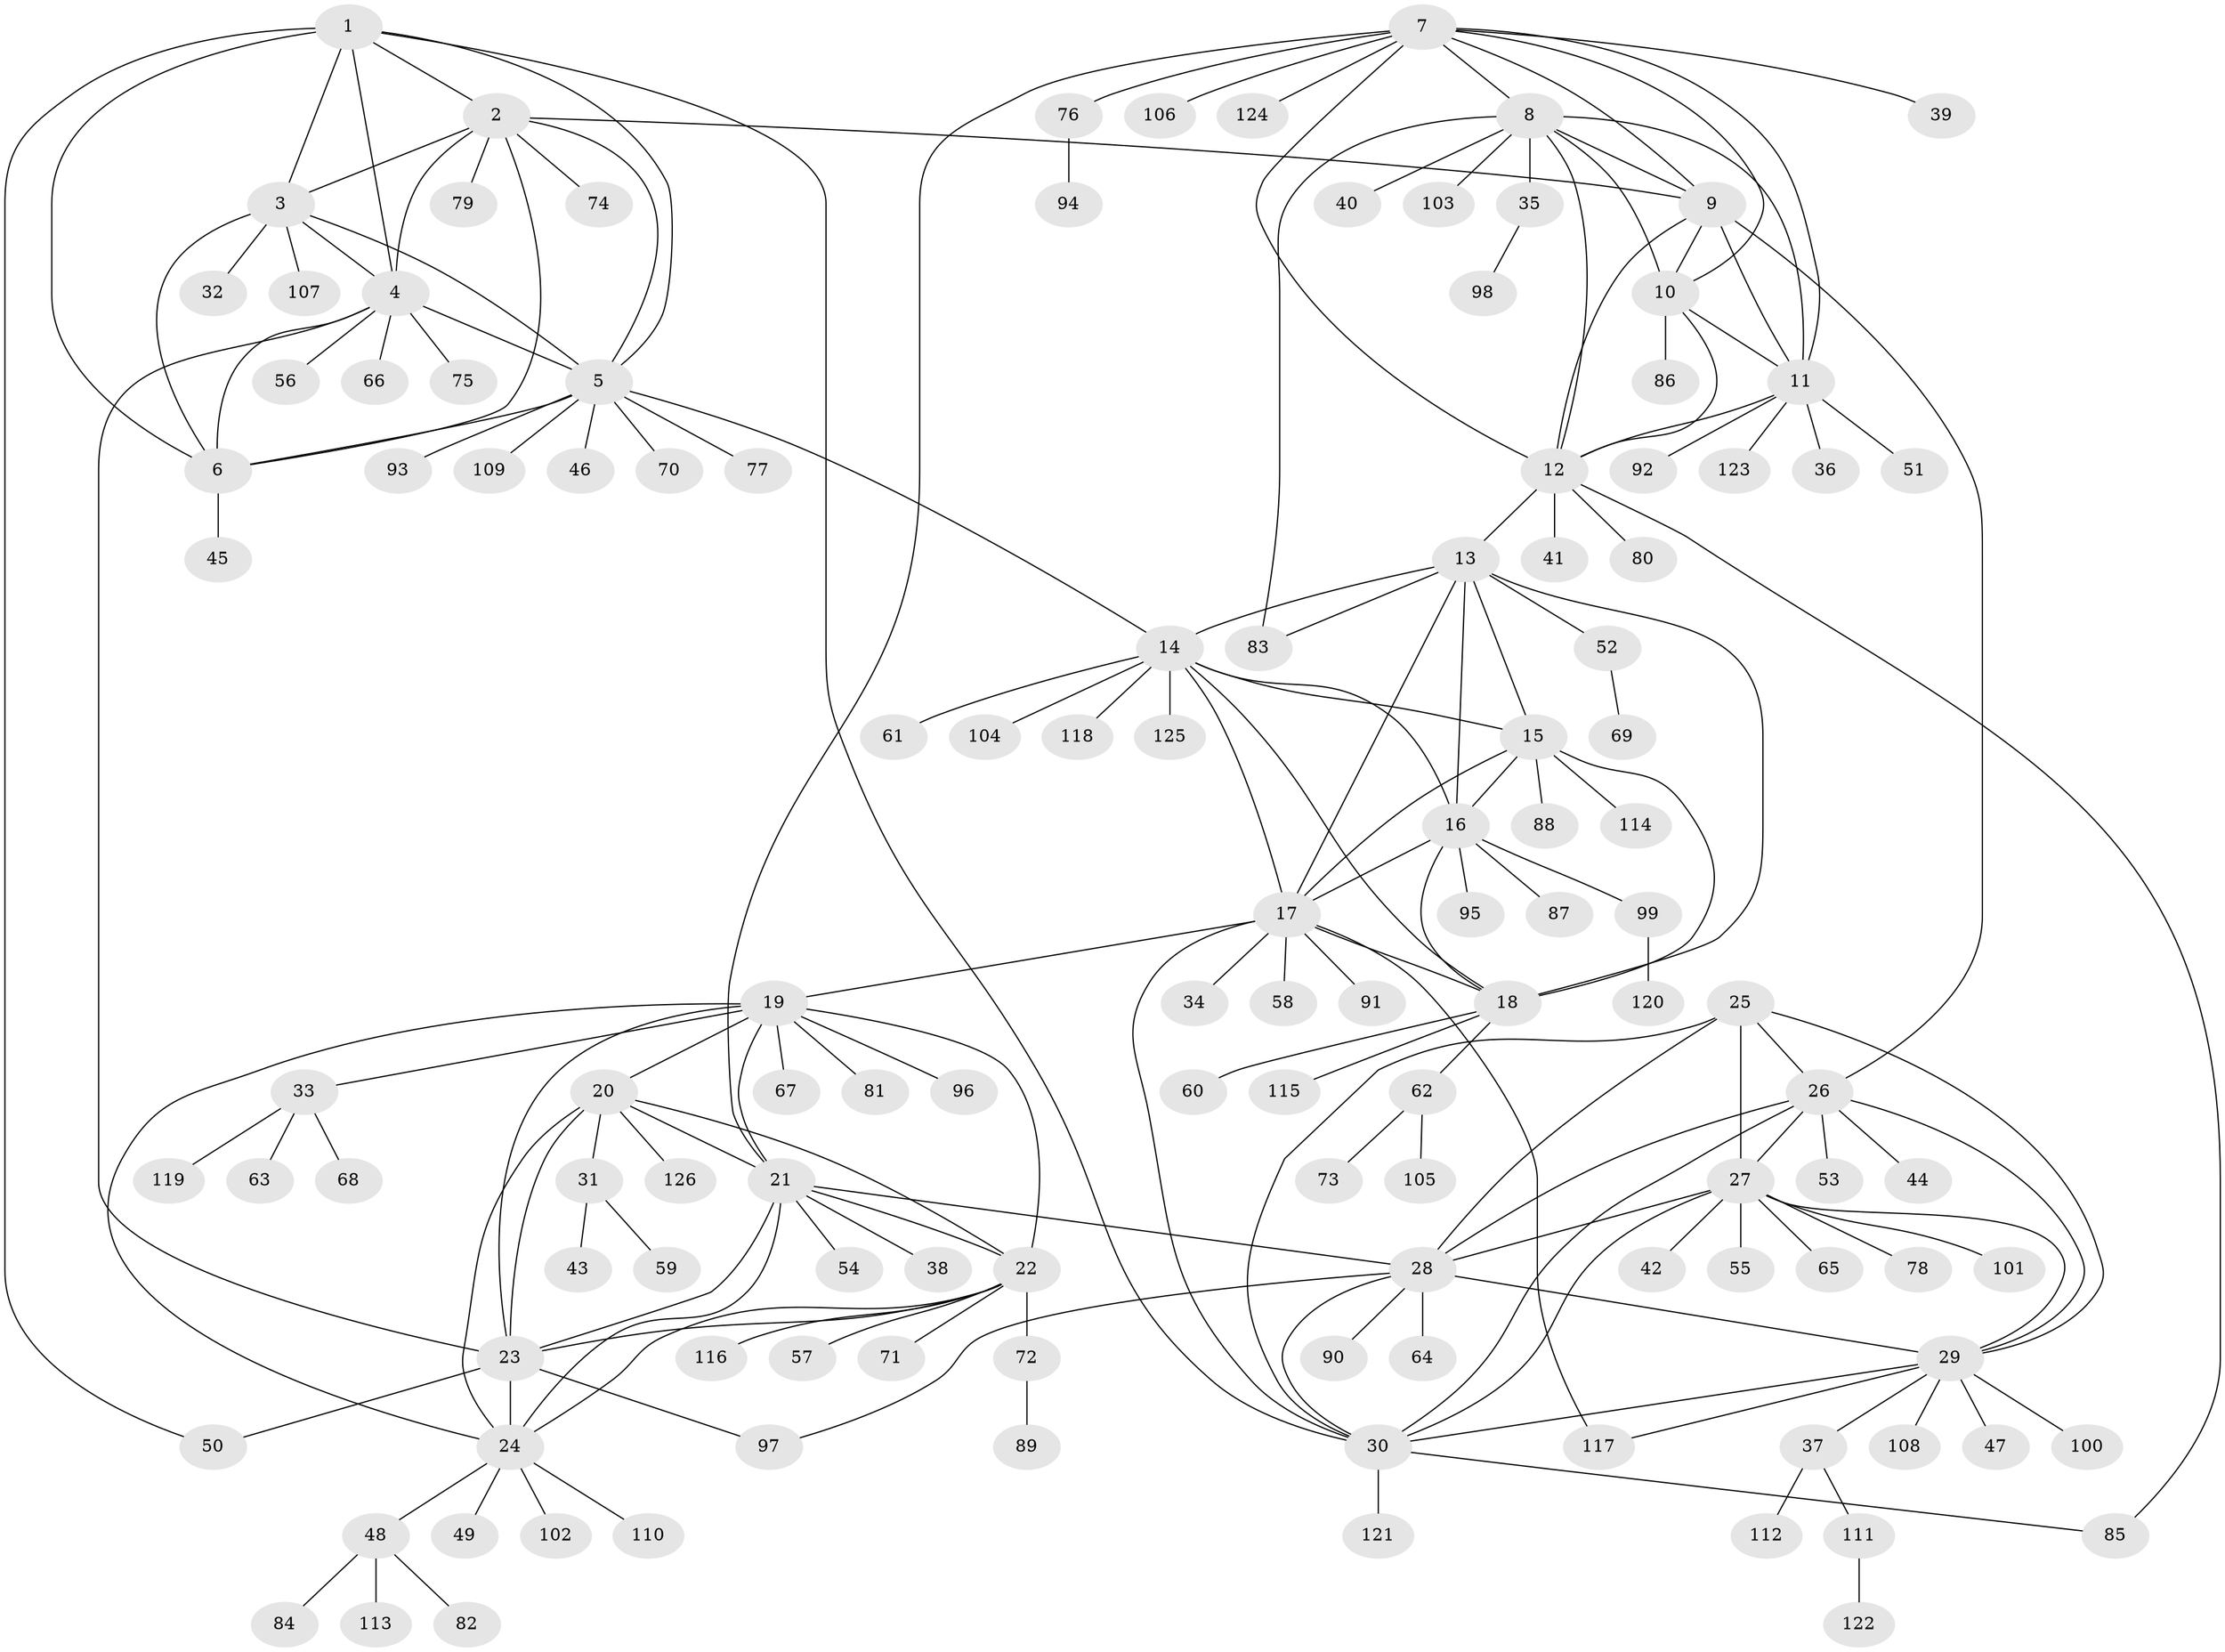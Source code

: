 // coarse degree distribution, {5: 0.06451612903225806, 7: 0.11290322580645161, 6: 0.11290322580645161, 1: 0.5645161290322581, 9: 0.03225806451612903, 4: 0.016129032258064516, 2: 0.04838709677419355, 10: 0.016129032258064516, 8: 0.03225806451612903}
// Generated by graph-tools (version 1.1) at 2025/37/03/04/25 23:37:41]
// undirected, 126 vertices, 186 edges
graph export_dot {
  node [color=gray90,style=filled];
  1;
  2;
  3;
  4;
  5;
  6;
  7;
  8;
  9;
  10;
  11;
  12;
  13;
  14;
  15;
  16;
  17;
  18;
  19;
  20;
  21;
  22;
  23;
  24;
  25;
  26;
  27;
  28;
  29;
  30;
  31;
  32;
  33;
  34;
  35;
  36;
  37;
  38;
  39;
  40;
  41;
  42;
  43;
  44;
  45;
  46;
  47;
  48;
  49;
  50;
  51;
  52;
  53;
  54;
  55;
  56;
  57;
  58;
  59;
  60;
  61;
  62;
  63;
  64;
  65;
  66;
  67;
  68;
  69;
  70;
  71;
  72;
  73;
  74;
  75;
  76;
  77;
  78;
  79;
  80;
  81;
  82;
  83;
  84;
  85;
  86;
  87;
  88;
  89;
  90;
  91;
  92;
  93;
  94;
  95;
  96;
  97;
  98;
  99;
  100;
  101;
  102;
  103;
  104;
  105;
  106;
  107;
  108;
  109;
  110;
  111;
  112;
  113;
  114;
  115;
  116;
  117;
  118;
  119;
  120;
  121;
  122;
  123;
  124;
  125;
  126;
  1 -- 2;
  1 -- 3;
  1 -- 4;
  1 -- 5;
  1 -- 6;
  1 -- 30;
  1 -- 50;
  2 -- 3;
  2 -- 4;
  2 -- 5;
  2 -- 6;
  2 -- 9;
  2 -- 74;
  2 -- 79;
  3 -- 4;
  3 -- 5;
  3 -- 6;
  3 -- 32;
  3 -- 107;
  4 -- 5;
  4 -- 6;
  4 -- 23;
  4 -- 56;
  4 -- 66;
  4 -- 75;
  5 -- 6;
  5 -- 14;
  5 -- 46;
  5 -- 70;
  5 -- 77;
  5 -- 93;
  5 -- 109;
  6 -- 45;
  7 -- 8;
  7 -- 9;
  7 -- 10;
  7 -- 11;
  7 -- 12;
  7 -- 21;
  7 -- 39;
  7 -- 76;
  7 -- 106;
  7 -- 124;
  8 -- 9;
  8 -- 10;
  8 -- 11;
  8 -- 12;
  8 -- 35;
  8 -- 40;
  8 -- 83;
  8 -- 103;
  9 -- 10;
  9 -- 11;
  9 -- 12;
  9 -- 26;
  10 -- 11;
  10 -- 12;
  10 -- 86;
  11 -- 12;
  11 -- 36;
  11 -- 51;
  11 -- 92;
  11 -- 123;
  12 -- 13;
  12 -- 41;
  12 -- 80;
  12 -- 85;
  13 -- 14;
  13 -- 15;
  13 -- 16;
  13 -- 17;
  13 -- 18;
  13 -- 52;
  13 -- 83;
  14 -- 15;
  14 -- 16;
  14 -- 17;
  14 -- 18;
  14 -- 61;
  14 -- 104;
  14 -- 118;
  14 -- 125;
  15 -- 16;
  15 -- 17;
  15 -- 18;
  15 -- 88;
  15 -- 114;
  16 -- 17;
  16 -- 18;
  16 -- 87;
  16 -- 95;
  16 -- 99;
  17 -- 18;
  17 -- 19;
  17 -- 30;
  17 -- 34;
  17 -- 58;
  17 -- 91;
  17 -- 117;
  18 -- 60;
  18 -- 62;
  18 -- 115;
  19 -- 20;
  19 -- 21;
  19 -- 22;
  19 -- 23;
  19 -- 24;
  19 -- 33;
  19 -- 67;
  19 -- 81;
  19 -- 96;
  20 -- 21;
  20 -- 22;
  20 -- 23;
  20 -- 24;
  20 -- 31;
  20 -- 126;
  21 -- 22;
  21 -- 23;
  21 -- 24;
  21 -- 28;
  21 -- 38;
  21 -- 54;
  22 -- 23;
  22 -- 24;
  22 -- 57;
  22 -- 71;
  22 -- 72;
  22 -- 116;
  23 -- 24;
  23 -- 50;
  23 -- 97;
  24 -- 48;
  24 -- 49;
  24 -- 102;
  24 -- 110;
  25 -- 26;
  25 -- 27;
  25 -- 28;
  25 -- 29;
  25 -- 30;
  26 -- 27;
  26 -- 28;
  26 -- 29;
  26 -- 30;
  26 -- 44;
  26 -- 53;
  27 -- 28;
  27 -- 29;
  27 -- 30;
  27 -- 42;
  27 -- 55;
  27 -- 65;
  27 -- 78;
  27 -- 101;
  28 -- 29;
  28 -- 30;
  28 -- 64;
  28 -- 90;
  28 -- 97;
  29 -- 30;
  29 -- 37;
  29 -- 47;
  29 -- 100;
  29 -- 108;
  29 -- 117;
  30 -- 85;
  30 -- 121;
  31 -- 43;
  31 -- 59;
  33 -- 63;
  33 -- 68;
  33 -- 119;
  35 -- 98;
  37 -- 111;
  37 -- 112;
  48 -- 82;
  48 -- 84;
  48 -- 113;
  52 -- 69;
  62 -- 73;
  62 -- 105;
  72 -- 89;
  76 -- 94;
  99 -- 120;
  111 -- 122;
}
